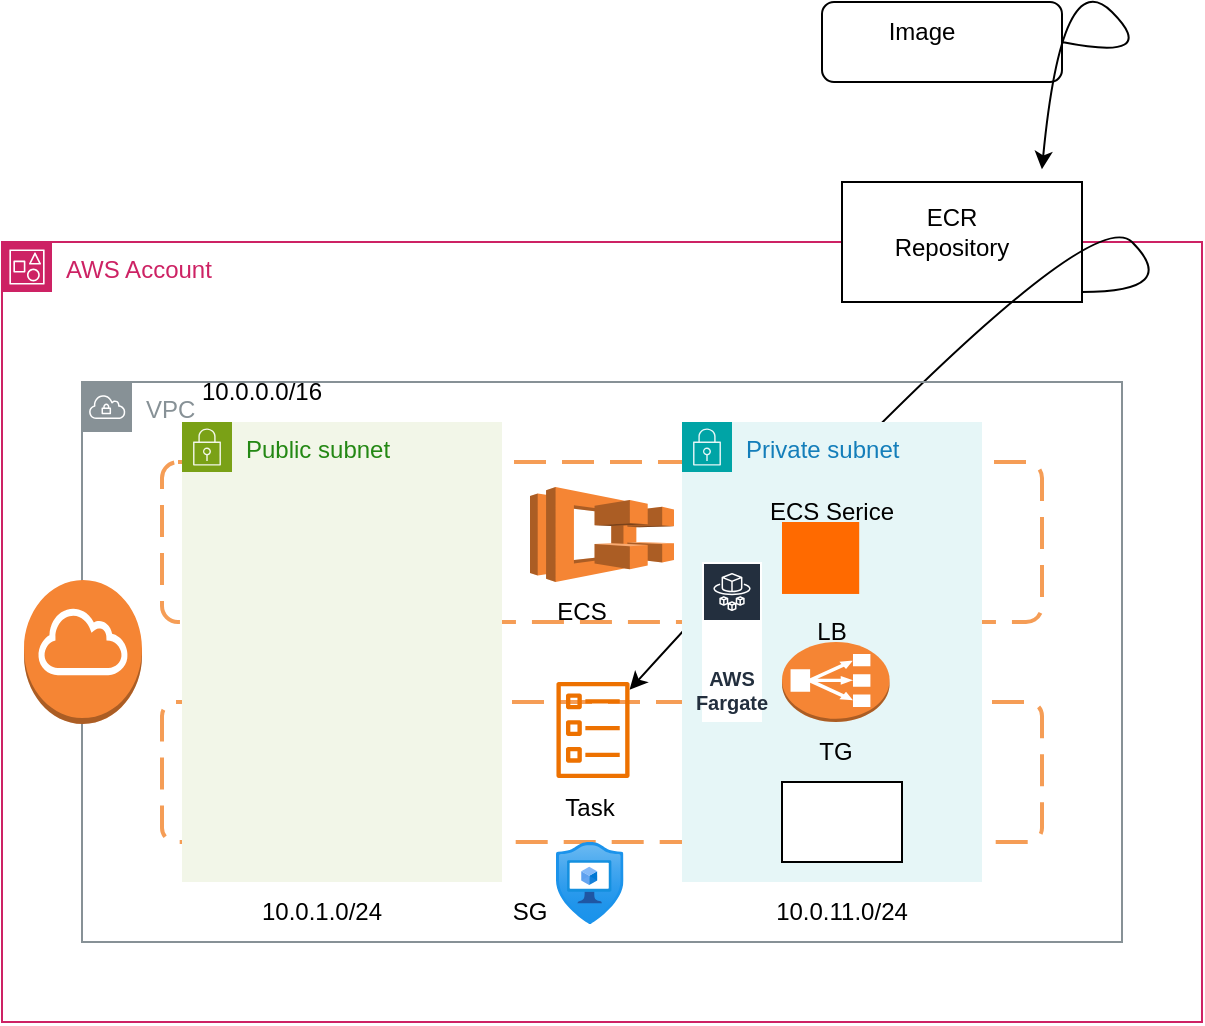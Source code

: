 <mxfile version="26.0.10" pages="2">
  <diagram name="Page-1" id="CK2PWqADeRjJKw2WGRLy">
    <mxGraphModel dx="1088" dy="1638" grid="1" gridSize="10" guides="1" tooltips="1" connect="1" arrows="1" fold="1" page="1" pageScale="1" pageWidth="827" pageHeight="1169" math="0" shadow="0">
      <root>
        <mxCell id="0" />
        <mxCell id="1" parent="0" />
        <mxCell id="FzUE8dfUpmqvPbVTO9Rr-1" value="AWS Account" style="points=[[0,0],[0.25,0],[0.5,0],[0.75,0],[1,0],[1,0.25],[1,0.5],[1,0.75],[1,1],[0.75,1],[0.5,1],[0.25,1],[0,1],[0,0.75],[0,0.5],[0,0.25]];outlineConnect=0;gradientColor=none;html=1;whiteSpace=wrap;fontSize=12;fontStyle=0;container=1;pointerEvents=0;collapsible=0;recursiveResize=0;shape=mxgraph.aws4.group;grIcon=mxgraph.aws4.group_account;strokeColor=#CD2264;fillColor=none;verticalAlign=top;align=left;spacingLeft=30;fontColor=#CD2264;dashed=0;" vertex="1" parent="1">
          <mxGeometry x="120" y="50" width="600" height="390" as="geometry" />
        </mxCell>
        <mxCell id="FzUE8dfUpmqvPbVTO9Rr-35" value="" style="rounded=0;whiteSpace=wrap;html=1;" vertex="1" parent="FzUE8dfUpmqvPbVTO9Rr-1">
          <mxGeometry x="420" y="-30" width="120" height="60" as="geometry" />
        </mxCell>
        <mxCell id="FzUE8dfUpmqvPbVTO9Rr-37" value="ECR Repository" style="text;html=1;align=center;verticalAlign=middle;whiteSpace=wrap;rounded=0;" vertex="1" parent="FzUE8dfUpmqvPbVTO9Rr-1">
          <mxGeometry x="440" y="-20" width="70" height="30" as="geometry" />
        </mxCell>
        <mxCell id="FzUE8dfUpmqvPbVTO9Rr-40" value="" style="curved=1;endArrow=classic;html=1;rounded=0;" edge="1" parent="FzUE8dfUpmqvPbVTO9Rr-1" target="FzUE8dfUpmqvPbVTO9Rr-13">
          <mxGeometry width="50" height="50" relative="1" as="geometry">
            <mxPoint x="540" y="25" as="sourcePoint" />
            <mxPoint x="590" y="-25" as="targetPoint" />
            <Array as="points">
              <mxPoint x="590" y="25" />
              <mxPoint x="540" y="-25" />
            </Array>
          </mxGeometry>
        </mxCell>
        <mxCell id="FzUE8dfUpmqvPbVTO9Rr-2" value="VPC" style="sketch=0;outlineConnect=0;gradientColor=none;html=1;whiteSpace=wrap;fontSize=12;fontStyle=0;shape=mxgraph.aws4.group;grIcon=mxgraph.aws4.group_vpc;strokeColor=#879196;fillColor=none;verticalAlign=top;align=left;spacingLeft=30;fontColor=#879196;dashed=0;" vertex="1" parent="1">
          <mxGeometry x="160" y="120" width="520" height="280" as="geometry" />
        </mxCell>
        <mxCell id="FzUE8dfUpmqvPbVTO9Rr-3" value="" style="rounded=1;arcSize=10;dashed=1;strokeColor=#F59D56;fillColor=none;gradientColor=none;dashPattern=8 4;strokeWidth=2;" vertex="1" parent="1">
          <mxGeometry x="200" y="160" width="440" height="80" as="geometry" />
        </mxCell>
        <mxCell id="FzUE8dfUpmqvPbVTO9Rr-4" value="" style="rounded=1;arcSize=10;dashed=1;strokeColor=#F59D56;fillColor=none;gradientColor=none;dashPattern=8 4;strokeWidth=2;" vertex="1" parent="1">
          <mxGeometry x="200" y="280" width="440" height="70" as="geometry" />
        </mxCell>
        <mxCell id="FzUE8dfUpmqvPbVTO9Rr-5" value="Public subnet" style="points=[[0,0],[0.25,0],[0.5,0],[0.75,0],[1,0],[1,0.25],[1,0.5],[1,0.75],[1,1],[0.75,1],[0.5,1],[0.25,1],[0,1],[0,0.75],[0,0.5],[0,0.25]];outlineConnect=0;gradientColor=none;html=1;whiteSpace=wrap;fontSize=12;fontStyle=0;container=1;pointerEvents=0;collapsible=0;recursiveResize=0;shape=mxgraph.aws4.group;grIcon=mxgraph.aws4.group_security_group;grStroke=0;strokeColor=#7AA116;fillColor=#F2F6E8;verticalAlign=top;align=left;spacingLeft=30;fontColor=#248814;dashed=0;" vertex="1" parent="1">
          <mxGeometry x="210" y="140" width="160" height="230" as="geometry" />
        </mxCell>
        <mxCell id="FzUE8dfUpmqvPbVTO9Rr-8" value="Private subnet" style="points=[[0,0],[0.25,0],[0.5,0],[0.75,0],[1,0],[1,0.25],[1,0.5],[1,0.75],[1,1],[0.75,1],[0.5,1],[0.25,1],[0,1],[0,0.75],[0,0.5],[0,0.25]];outlineConnect=0;gradientColor=none;html=1;whiteSpace=wrap;fontSize=12;fontStyle=0;container=1;pointerEvents=0;collapsible=0;recursiveResize=0;shape=mxgraph.aws4.group;grIcon=mxgraph.aws4.group_security_group;grStroke=0;strokeColor=#00A4A6;fillColor=#E6F6F7;verticalAlign=top;align=left;spacingLeft=30;fontColor=#147EBA;dashed=0;" vertex="1" parent="1">
          <mxGeometry x="460" y="140" width="150" height="230" as="geometry" />
        </mxCell>
        <mxCell id="FzUE8dfUpmqvPbVTO9Rr-24" value="" style="outlineConnect=0;dashed=0;verticalLabelPosition=bottom;verticalAlign=top;align=center;html=1;shape=mxgraph.aws3.classic_load_balancer;fillColor=#F58534;gradientColor=none;" vertex="1" parent="FzUE8dfUpmqvPbVTO9Rr-8">
          <mxGeometry x="50" y="110" width="53.8" height="40" as="geometry" />
        </mxCell>
        <mxCell id="FzUE8dfUpmqvPbVTO9Rr-25" value="" style="rounded=0;whiteSpace=wrap;html=1;" vertex="1" parent="FzUE8dfUpmqvPbVTO9Rr-8">
          <mxGeometry x="50" y="180" width="60" height="40" as="geometry" />
        </mxCell>
        <mxCell id="FzUE8dfUpmqvPbVTO9Rr-31" value="ECS Serice" style="text;html=1;align=center;verticalAlign=middle;whiteSpace=wrap;rounded=0;" vertex="1" parent="FzUE8dfUpmqvPbVTO9Rr-8">
          <mxGeometry x="40" y="30" width="70" height="30" as="geometry" />
        </mxCell>
        <mxCell id="FzUE8dfUpmqvPbVTO9Rr-32" value="LB" style="text;html=1;align=center;verticalAlign=middle;whiteSpace=wrap;rounded=0;" vertex="1" parent="FzUE8dfUpmqvPbVTO9Rr-8">
          <mxGeometry x="45" y="90" width="60" height="30" as="geometry" />
        </mxCell>
        <mxCell id="FzUE8dfUpmqvPbVTO9Rr-33" value="TG" style="text;html=1;align=center;verticalAlign=middle;whiteSpace=wrap;rounded=0;" vertex="1" parent="FzUE8dfUpmqvPbVTO9Rr-8">
          <mxGeometry x="46.9" y="150" width="60" height="30" as="geometry" />
        </mxCell>
        <mxCell id="FzUE8dfUpmqvPbVTO9Rr-41" value="AWS Fargate" style="sketch=0;outlineConnect=0;fontColor=#232F3E;gradientColor=none;strokeColor=#ffffff;fillColor=#232F3E;dashed=0;verticalLabelPosition=middle;verticalAlign=bottom;align=center;html=1;whiteSpace=wrap;fontSize=10;fontStyle=1;spacing=3;shape=mxgraph.aws4.productIcon;prIcon=mxgraph.aws4.fargate;" vertex="1" parent="FzUE8dfUpmqvPbVTO9Rr-8">
          <mxGeometry x="10" y="70" width="30" height="80" as="geometry" />
        </mxCell>
        <mxCell id="FzUE8dfUpmqvPbVTO9Rr-9" value="" style="outlineConnect=0;dashed=0;verticalLabelPosition=bottom;verticalAlign=top;align=center;html=1;shape=mxgraph.aws3.internet_gateway;fillColor=#F58534;gradientColor=none;" vertex="1" parent="1">
          <mxGeometry x="131" y="219" width="59" height="72" as="geometry" />
        </mxCell>
        <mxCell id="FzUE8dfUpmqvPbVTO9Rr-10" value="" style="outlineConnect=0;dashed=0;verticalLabelPosition=bottom;verticalAlign=top;align=center;html=1;shape=mxgraph.aws3.ecs;fillColor=#F58534;gradientColor=none;" vertex="1" parent="1">
          <mxGeometry x="384" y="172.5" width="72" height="47.5" as="geometry" />
        </mxCell>
        <mxCell id="FzUE8dfUpmqvPbVTO9Rr-13" value="" style="sketch=0;outlineConnect=0;fontColor=#232F3E;gradientColor=none;fillColor=#ED7100;strokeColor=none;dashed=0;verticalLabelPosition=bottom;verticalAlign=top;align=center;html=1;fontSize=12;fontStyle=0;aspect=fixed;pointerEvents=1;shape=mxgraph.aws4.ecs_task;" vertex="1" parent="1">
          <mxGeometry x="397" y="270" width="37" height="48" as="geometry" />
        </mxCell>
        <mxCell id="FzUE8dfUpmqvPbVTO9Rr-14" value="" style="image;aspect=fixed;html=1;points=[];align=center;fontSize=12;image=img/lib/azure2/security/Application_Security_Groups.svg;" vertex="1" parent="1">
          <mxGeometry x="397" y="350" width="33.76" height="41" as="geometry" />
        </mxCell>
        <mxCell id="FzUE8dfUpmqvPbVTO9Rr-21" value="" style="points=[];aspect=fixed;html=1;align=center;shadow=0;dashed=0;fillColor=#FF6A00;strokeColor=none;shape=mxgraph.alibaba_cloud.ecs_elastic_compute_service;" vertex="1" parent="1">
          <mxGeometry x="510" y="190" width="38.6" height="35.98" as="geometry" />
        </mxCell>
        <mxCell id="FzUE8dfUpmqvPbVTO9Rr-26" value="ECS" style="text;html=1;align=center;verticalAlign=middle;whiteSpace=wrap;rounded=0;" vertex="1" parent="1">
          <mxGeometry x="380" y="220" width="60" height="30" as="geometry" />
        </mxCell>
        <mxCell id="FzUE8dfUpmqvPbVTO9Rr-27" value="Task" style="text;html=1;align=center;verticalAlign=middle;whiteSpace=wrap;rounded=0;" vertex="1" parent="1">
          <mxGeometry x="384" y="318" width="60" height="30" as="geometry" />
        </mxCell>
        <mxCell id="FzUE8dfUpmqvPbVTO9Rr-30" value="SG" style="text;html=1;align=center;verticalAlign=middle;whiteSpace=wrap;rounded=0;" vertex="1" parent="1">
          <mxGeometry x="354" y="370" width="60" height="30" as="geometry" />
        </mxCell>
        <mxCell id="FzUE8dfUpmqvPbVTO9Rr-34" value="" style="rounded=1;whiteSpace=wrap;html=1;" vertex="1" parent="1">
          <mxGeometry x="530" y="-70" width="120" height="40" as="geometry" />
        </mxCell>
        <mxCell id="FzUE8dfUpmqvPbVTO9Rr-36" value="Image" style="text;html=1;align=center;verticalAlign=middle;whiteSpace=wrap;rounded=0;" vertex="1" parent="1">
          <mxGeometry x="550" y="-70" width="60" height="30" as="geometry" />
        </mxCell>
        <mxCell id="FzUE8dfUpmqvPbVTO9Rr-39" value="" style="curved=1;endArrow=classic;html=1;rounded=0;entryX=0.833;entryY=-0.106;entryDx=0;entryDy=0;entryPerimeter=0;" edge="1" parent="1" target="FzUE8dfUpmqvPbVTO9Rr-35">
          <mxGeometry width="50" height="50" relative="1" as="geometry">
            <mxPoint x="650" y="-50" as="sourcePoint" />
            <mxPoint x="700" y="-90" as="targetPoint" />
            <Array as="points">
              <mxPoint x="700" y="-40" />
              <mxPoint x="650" y="-90" />
            </Array>
          </mxGeometry>
        </mxCell>
        <mxCell id="FzUE8dfUpmqvPbVTO9Rr-42" value="10.0.0.0/16" style="text;html=1;align=center;verticalAlign=middle;whiteSpace=wrap;rounded=0;" vertex="1" parent="1">
          <mxGeometry x="220" y="110" width="60" height="30" as="geometry" />
        </mxCell>
        <mxCell id="FzUE8dfUpmqvPbVTO9Rr-43" value="10.0.1.0/24" style="text;html=1;align=center;verticalAlign=middle;whiteSpace=wrap;rounded=0;" vertex="1" parent="1">
          <mxGeometry x="250" y="370" width="60" height="30" as="geometry" />
        </mxCell>
        <mxCell id="FzUE8dfUpmqvPbVTO9Rr-44" value="10.0.11.0/24" style="text;html=1;align=center;verticalAlign=middle;whiteSpace=wrap;rounded=0;" vertex="1" parent="1">
          <mxGeometry x="510" y="370" width="60" height="30" as="geometry" />
        </mxCell>
      </root>
    </mxGraphModel>
  </diagram>
  <diagram id="ouEwU5aGMf4nd-OeD3XI" name="Page-2">
    <mxGraphModel dx="1034" dy="446" grid="1" gridSize="10" guides="1" tooltips="1" connect="1" arrows="1" fold="1" page="1" pageScale="1" pageWidth="827" pageHeight="1169" math="0" shadow="0">
      <root>
        <mxCell id="0" />
        <mxCell id="1" parent="0" />
        <mxCell id="Er9saWvDmZ84uE_uZYMK-1" value="AWS Account" style="points=[[0,0],[0.25,0],[0.5,0],[0.75,0],[1,0],[1,0.25],[1,0.5],[1,0.75],[1,1],[0.75,1],[0.5,1],[0.25,1],[0,1],[0,0.75],[0,0.5],[0,0.25]];outlineConnect=0;gradientColor=none;html=1;whiteSpace=wrap;fontSize=12;fontStyle=0;container=1;pointerEvents=0;collapsible=0;recursiveResize=0;shape=mxgraph.aws4.group;grIcon=mxgraph.aws4.group_account;strokeColor=#CD2264;fillColor=none;verticalAlign=top;align=left;spacingLeft=30;fontColor=#CD2264;dashed=0;" vertex="1" parent="1">
          <mxGeometry x="80" y="80" width="600" height="320" as="geometry" />
        </mxCell>
        <mxCell id="Er9saWvDmZ84uE_uZYMK-2" value="VPC" style="sketch=0;outlineConnect=0;gradientColor=none;html=1;whiteSpace=wrap;fontSize=12;fontStyle=0;shape=mxgraph.aws4.group;grIcon=mxgraph.aws4.group_vpc;strokeColor=#B6BABF;fillColor=none;verticalAlign=top;align=left;spacingLeft=30;fontColor=#B6BABF;dashed=0;" vertex="1" parent="1">
          <mxGeometry x="120" y="120" width="520" height="240" as="geometry" />
        </mxCell>
        <mxCell id="Er9saWvDmZ84uE_uZYMK-3" value="" style="rounded=1;arcSize=10;dashed=1;strokeColor=#F59D56;fillColor=none;gradientColor=none;dashPattern=8 4;strokeWidth=2;" vertex="1" parent="1">
          <mxGeometry x="160" y="160" width="440" height="80" as="geometry" />
        </mxCell>
        <mxCell id="Er9saWvDmZ84uE_uZYMK-4" value="" style="rounded=1;arcSize=10;dashed=1;strokeColor=#F59D56;fillColor=none;gradientColor=none;dashPattern=8 4;strokeWidth=2;" vertex="1" parent="1">
          <mxGeometry x="160" y="280" width="440" height="60" as="geometry" />
        </mxCell>
        <mxCell id="Er9saWvDmZ84uE_uZYMK-8" value="Public subnet" style="points=[[0,0],[0.25,0],[0.5,0],[0.75,0],[1,0],[1,0.25],[1,0.5],[1,0.75],[1,1],[0.75,1],[0.5,1],[0.25,1],[0,1],[0,0.75],[0,0.5],[0,0.25]];outlineConnect=0;gradientColor=none;html=1;whiteSpace=wrap;fontSize=12;fontStyle=0;container=1;pointerEvents=0;collapsible=0;recursiveResize=0;shape=mxgraph.aws4.group;grIcon=mxgraph.aws4.group_security_group;grStroke=0;strokeColor=#7AA116;fillColor=#F2F6E8;verticalAlign=top;align=left;spacingLeft=30;fontColor=#248814;dashed=0;" vertex="1" parent="1">
          <mxGeometry x="180" y="140" width="170" height="210" as="geometry" />
        </mxCell>
        <mxCell id="Er9saWvDmZ84uE_uZYMK-9" value="Private subnet" style="points=[[0,0],[0.25,0],[0.5,0],[0.75,0],[1,0],[1,0.25],[1,0.5],[1,0.75],[1,1],[0.75,1],[0.5,1],[0.25,1],[0,1],[0,0.75],[0,0.5],[0,0.25]];outlineConnect=0;gradientColor=none;html=1;whiteSpace=wrap;fontSize=12;fontStyle=0;container=1;pointerEvents=0;collapsible=0;recursiveResize=0;shape=mxgraph.aws4.group;grIcon=mxgraph.aws4.group_security_group;grStroke=0;strokeColor=#00A4A6;fillColor=#E6F6F7;verticalAlign=top;align=left;spacingLeft=30;fontColor=#147EBA;dashed=0;" vertex="1" parent="1">
          <mxGeometry x="420" y="140" width="160" height="210" as="geometry" />
        </mxCell>
        <mxCell id="Er9saWvDmZ84uE_uZYMK-17" value="" style="endArrow=classic;html=1;rounded=0;entryX=-0.129;entryY=0.674;entryDx=0;entryDy=0;entryPerimeter=0;" edge="1" parent="Er9saWvDmZ84uE_uZYMK-9" target="Er9saWvDmZ84uE_uZYMK-12">
          <mxGeometry width="50" height="50" relative="1" as="geometry">
            <mxPoint x="55" y="170" as="sourcePoint" />
            <mxPoint x="105" y="120" as="targetPoint" />
          </mxGeometry>
        </mxCell>
        <mxCell id="Er9saWvDmZ84uE_uZYMK-10" value="Amazon EKS" style="sketch=0;outlineConnect=0;fontColor=#232F3E;gradientColor=none;strokeColor=#ffffff;fillColor=#232F3E;dashed=0;verticalLabelPosition=middle;verticalAlign=bottom;align=center;html=1;whiteSpace=wrap;fontSize=10;fontStyle=1;spacing=3;shape=mxgraph.aws4.productIcon;prIcon=mxgraph.aws4.eks;" vertex="1" parent="1">
          <mxGeometry x="430" y="180" width="50" height="80" as="geometry" />
        </mxCell>
        <mxCell id="Er9saWvDmZ84uE_uZYMK-11" value="" style="aspect=fixed;sketch=0;html=1;dashed=0;whitespace=wrap;verticalLabelPosition=bottom;verticalAlign=top;fillColor=#2875E2;strokeColor=#ffffff;points=[[0.005,0.63,0],[0.1,0.2,0],[0.9,0.2,0],[0.5,0,0],[0.995,0.63,0],[0.72,0.99,0],[0.5,1,0],[0.28,0.99,0]];shape=mxgraph.kubernetes.icon2;kubernetesLabel=1;prIcon=pod" vertex="1" parent="1">
          <mxGeometry x="420" y="280" width="50" height="48" as="geometry" />
        </mxCell>
        <mxCell id="Er9saWvDmZ84uE_uZYMK-12" value="" style="points=[];aspect=fixed;html=1;align=center;shadow=0;dashed=0;fillColor=#FF6A00;strokeColor=none;shape=mxgraph.alibaba_cloud.ahas_application_high_availability_service;" vertex="1" parent="1">
          <mxGeometry x="520" y="277.15" width="46.5" height="53.7" as="geometry" />
        </mxCell>
        <mxCell id="Er9saWvDmZ84uE_uZYMK-13" value="" style="aspect=fixed;sketch=0;html=1;dashed=0;whitespace=wrap;verticalLabelPosition=bottom;verticalAlign=top;fillColor=#2875E2;strokeColor=#ffffff;points=[[0.005,0.63,0],[0.1,0.2,0],[0.9,0.2,0],[0.5,0,0],[0.995,0.63,0],[0.72,0.99,0],[0.5,1,0],[0.28,0.99,0]];shape=mxgraph.kubernetes.icon2;kubernetesLabel=1;prIcon=node" vertex="1" parent="1">
          <mxGeometry x="530" y="180" width="50" height="48" as="geometry" />
        </mxCell>
        <mxCell id="Er9saWvDmZ84uE_uZYMK-16" value="" style="endArrow=classic;html=1;rounded=0;entryX=0.005;entryY=0.63;entryDx=0;entryDy=0;entryPerimeter=0;" edge="1" parent="1" target="Er9saWvDmZ84uE_uZYMK-13">
          <mxGeometry width="50" height="50" relative="1" as="geometry">
            <mxPoint x="450" y="260" as="sourcePoint" />
            <mxPoint x="500" y="210" as="targetPoint" />
          </mxGeometry>
        </mxCell>
        <mxCell id="Er9saWvDmZ84uE_uZYMK-22" value="" style="points=[];aspect=fixed;html=1;align=center;shadow=0;dashed=0;fillColor=#FF6A00;strokeColor=none;shape=mxgraph.alibaba_cloud.alb_application_load_balancer_02;" vertex="1" parent="1">
          <mxGeometry x="580" y="228" width="60" height="60" as="geometry" />
        </mxCell>
        <mxCell id="Er9saWvDmZ84uE_uZYMK-23" value="" style="endArrow=classic;html=1;rounded=0;" edge="1" parent="1">
          <mxGeometry width="50" height="50" relative="1" as="geometry">
            <mxPoint x="550" y="327.15" as="sourcePoint" />
            <mxPoint x="600" y="277.15" as="targetPoint" />
          </mxGeometry>
        </mxCell>
        <mxCell id="Er9saWvDmZ84uE_uZYMK-24" value="Service&lt;div&gt;&lt;br&gt;&lt;/div&gt;" style="text;html=1;align=center;verticalAlign=middle;whiteSpace=wrap;rounded=0;" vertex="1" parent="1">
          <mxGeometry x="490" y="328" width="60" height="30" as="geometry" />
        </mxCell>
        <mxCell id="Er9saWvDmZ84uE_uZYMK-25" value="LB" style="text;html=1;align=center;verticalAlign=middle;whiteSpace=wrap;rounded=0;" vertex="1" parent="1">
          <mxGeometry x="590" y="288" width="60" height="30" as="geometry" />
        </mxCell>
      </root>
    </mxGraphModel>
  </diagram>
</mxfile>
